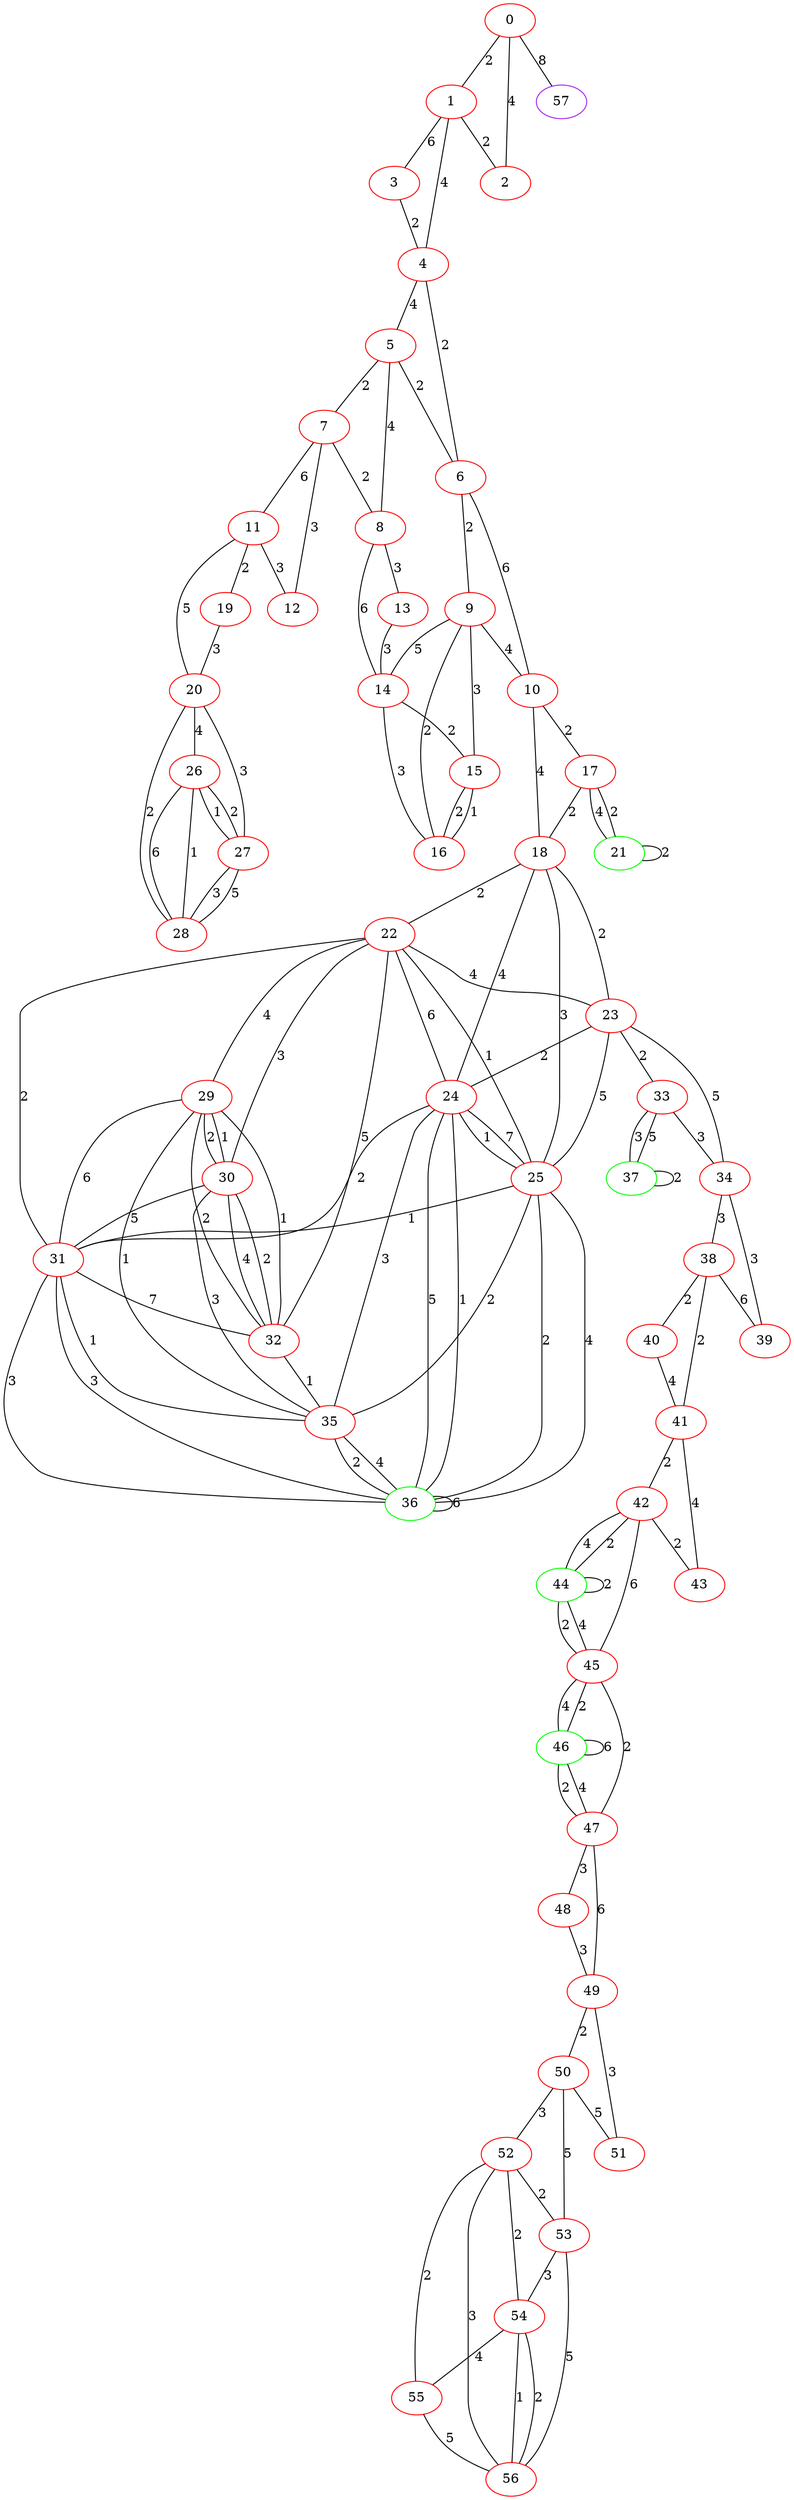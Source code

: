 graph "" {
0 [color=red, weight=1];
1 [color=red, weight=1];
2 [color=red, weight=1];
3 [color=red, weight=1];
4 [color=red, weight=1];
5 [color=red, weight=1];
6 [color=red, weight=1];
7 [color=red, weight=1];
8 [color=red, weight=1];
9 [color=red, weight=1];
10 [color=red, weight=1];
11 [color=red, weight=1];
12 [color=red, weight=1];
13 [color=red, weight=1];
14 [color=red, weight=1];
15 [color=red, weight=1];
16 [color=red, weight=1];
17 [color=red, weight=1];
18 [color=red, weight=1];
19 [color=red, weight=1];
20 [color=red, weight=1];
21 [color=green, weight=2];
22 [color=red, weight=1];
23 [color=red, weight=1];
24 [color=red, weight=1];
25 [color=red, weight=1];
26 [color=red, weight=1];
27 [color=red, weight=1];
28 [color=red, weight=1];
29 [color=red, weight=1];
30 [color=red, weight=1];
31 [color=red, weight=1];
32 [color=red, weight=1];
33 [color=red, weight=1];
34 [color=red, weight=1];
35 [color=red, weight=1];
36 [color=green, weight=2];
37 [color=green, weight=2];
38 [color=red, weight=1];
39 [color=red, weight=1];
40 [color=red, weight=1];
41 [color=red, weight=1];
42 [color=red, weight=1];
43 [color=red, weight=1];
44 [color=green, weight=2];
45 [color=red, weight=1];
46 [color=green, weight=2];
47 [color=red, weight=1];
48 [color=red, weight=1];
49 [color=red, weight=1];
50 [color=red, weight=1];
51 [color=red, weight=1];
52 [color=red, weight=1];
53 [color=red, weight=1];
54 [color=red, weight=1];
55 [color=red, weight=1];
56 [color=red, weight=1];
57 [color=purple, weight=4];
0 -- 1  [key=0, label=2];
0 -- 2  [key=0, label=4];
0 -- 57  [key=0, label=8];
1 -- 2  [key=0, label=2];
1 -- 3  [key=0, label=6];
1 -- 4  [key=0, label=4];
3 -- 4  [key=0, label=2];
4 -- 5  [key=0, label=4];
4 -- 6  [key=0, label=2];
5 -- 8  [key=0, label=4];
5 -- 6  [key=0, label=2];
5 -- 7  [key=0, label=2];
6 -- 9  [key=0, label=2];
6 -- 10  [key=0, label=6];
7 -- 8  [key=0, label=2];
7 -- 11  [key=0, label=6];
7 -- 12  [key=0, label=3];
8 -- 13  [key=0, label=3];
8 -- 14  [key=0, label=6];
9 -- 16  [key=0, label=2];
9 -- 10  [key=0, label=4];
9 -- 14  [key=0, label=5];
9 -- 15  [key=0, label=3];
10 -- 17  [key=0, label=2];
10 -- 18  [key=0, label=4];
11 -- 20  [key=0, label=5];
11 -- 19  [key=0, label=2];
11 -- 12  [key=0, label=3];
13 -- 14  [key=0, label=3];
14 -- 16  [key=0, label=3];
14 -- 15  [key=0, label=2];
15 -- 16  [key=0, label=2];
15 -- 16  [key=1, label=1];
17 -- 18  [key=0, label=2];
17 -- 21  [key=0, label=2];
17 -- 21  [key=1, label=4];
18 -- 22  [key=0, label=2];
18 -- 23  [key=0, label=2];
18 -- 24  [key=0, label=4];
18 -- 25  [key=0, label=3];
19 -- 20  [key=0, label=3];
20 -- 26  [key=0, label=4];
20 -- 27  [key=0, label=3];
20 -- 28  [key=0, label=2];
21 -- 21  [key=0, label=2];
22 -- 32  [key=0, label=5];
22 -- 23  [key=0, label=4];
22 -- 24  [key=0, label=6];
22 -- 25  [key=0, label=1];
22 -- 29  [key=0, label=4];
22 -- 30  [key=0, label=3];
22 -- 31  [key=0, label=2];
23 -- 33  [key=0, label=2];
23 -- 34  [key=0, label=5];
23 -- 24  [key=0, label=2];
23 -- 25  [key=0, label=5];
24 -- 35  [key=0, label=3];
24 -- 36  [key=0, label=1];
24 -- 36  [key=1, label=5];
24 -- 25  [key=0, label=1];
24 -- 25  [key=1, label=7];
24 -- 31  [key=0, label=2];
25 -- 35  [key=0, label=2];
25 -- 36  [key=0, label=2];
25 -- 36  [key=1, label=4];
25 -- 31  [key=0, label=1];
26 -- 28  [key=0, label=6];
26 -- 28  [key=1, label=1];
26 -- 27  [key=0, label=1];
26 -- 27  [key=1, label=2];
27 -- 28  [key=0, label=5];
27 -- 28  [key=1, label=3];
29 -- 32  [key=0, label=1];
29 -- 32  [key=1, label=2];
29 -- 35  [key=0, label=1];
29 -- 30  [key=0, label=1];
29 -- 30  [key=1, label=2];
29 -- 31  [key=0, label=6];
30 -- 32  [key=0, label=2];
30 -- 32  [key=1, label=4];
30 -- 35  [key=0, label=3];
30 -- 31  [key=0, label=5];
31 -- 32  [key=0, label=7];
31 -- 35  [key=0, label=1];
31 -- 36  [key=0, label=3];
31 -- 36  [key=1, label=3];
32 -- 35  [key=0, label=1];
33 -- 34  [key=0, label=3];
33 -- 37  [key=0, label=3];
33 -- 37  [key=1, label=5];
34 -- 39  [key=0, label=3];
34 -- 38  [key=0, label=3];
35 -- 36  [key=0, label=4];
35 -- 36  [key=1, label=2];
36 -- 36  [key=0, label=6];
37 -- 37  [key=0, label=2];
38 -- 40  [key=0, label=2];
38 -- 41  [key=0, label=2];
38 -- 39  [key=0, label=6];
40 -- 41  [key=0, label=4];
41 -- 42  [key=0, label=2];
41 -- 43  [key=0, label=4];
42 -- 43  [key=0, label=2];
42 -- 44  [key=0, label=2];
42 -- 44  [key=1, label=4];
42 -- 45  [key=0, label=6];
44 -- 44  [key=0, label=2];
44 -- 45  [key=0, label=4];
44 -- 45  [key=1, label=2];
45 -- 46  [key=0, label=2];
45 -- 46  [key=1, label=4];
45 -- 47  [key=0, label=2];
46 -- 46  [key=0, label=6];
46 -- 47  [key=0, label=4];
46 -- 47  [key=1, label=2];
47 -- 48  [key=0, label=3];
47 -- 49  [key=0, label=6];
48 -- 49  [key=0, label=3];
49 -- 50  [key=0, label=2];
49 -- 51  [key=0, label=3];
50 -- 51  [key=0, label=5];
50 -- 52  [key=0, label=3];
50 -- 53  [key=0, label=5];
52 -- 56  [key=0, label=3];
52 -- 53  [key=0, label=2];
52 -- 54  [key=0, label=2];
52 -- 55  [key=0, label=2];
53 -- 56  [key=0, label=5];
53 -- 54  [key=0, label=3];
54 -- 56  [key=0, label=1];
54 -- 56  [key=1, label=2];
54 -- 55  [key=0, label=4];
55 -- 56  [key=0, label=5];
}
